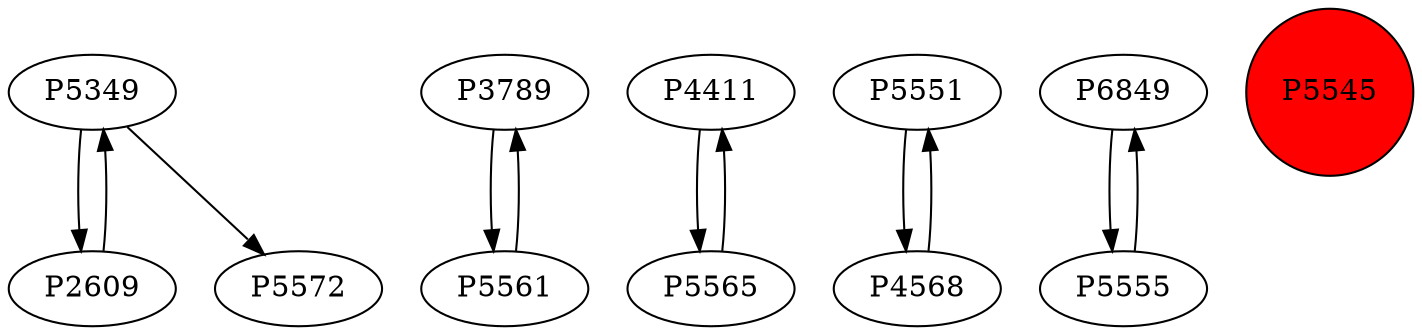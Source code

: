 digraph {
	P5349 -> P2609
	P3789 -> P5561
	P4411 -> P5565
	P5561 -> P3789
	P5551 -> P4568
	P5349 -> P5572
	P2609 -> P5349
	P6849 -> P5555
	P5565 -> P4411
	P5555 -> P6849
	P4568 -> P5551
	P5545 [shape=circle]
	P5545 [style=filled]
	P5545 [fillcolor=red]
}